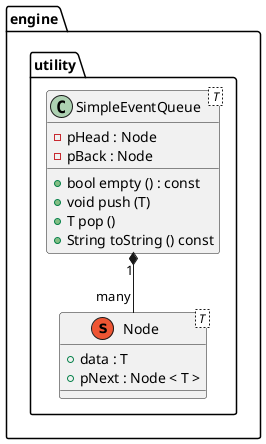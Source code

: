 @startuml

!startsub SIMPLEEVENTQUEUE

namespace engine {
    namespace utility {
        class SimpleEventQueue < T > {
            - pHead : Node
            - pBack : Node
            + bool empty () : const
            + void push (T)
            + T pop ()
            + String toString () const
        }
    }
}

!endsub

!startsub PRIVATE

namespace engine {
    namespace utility {
        class Node < T > <<(s,ee5533)>> {
            + data : T
            + pNext : Node < T >
        }

        SimpleEventQueue "1" *-- "many" Node
    }
}

!endsub

@enduml